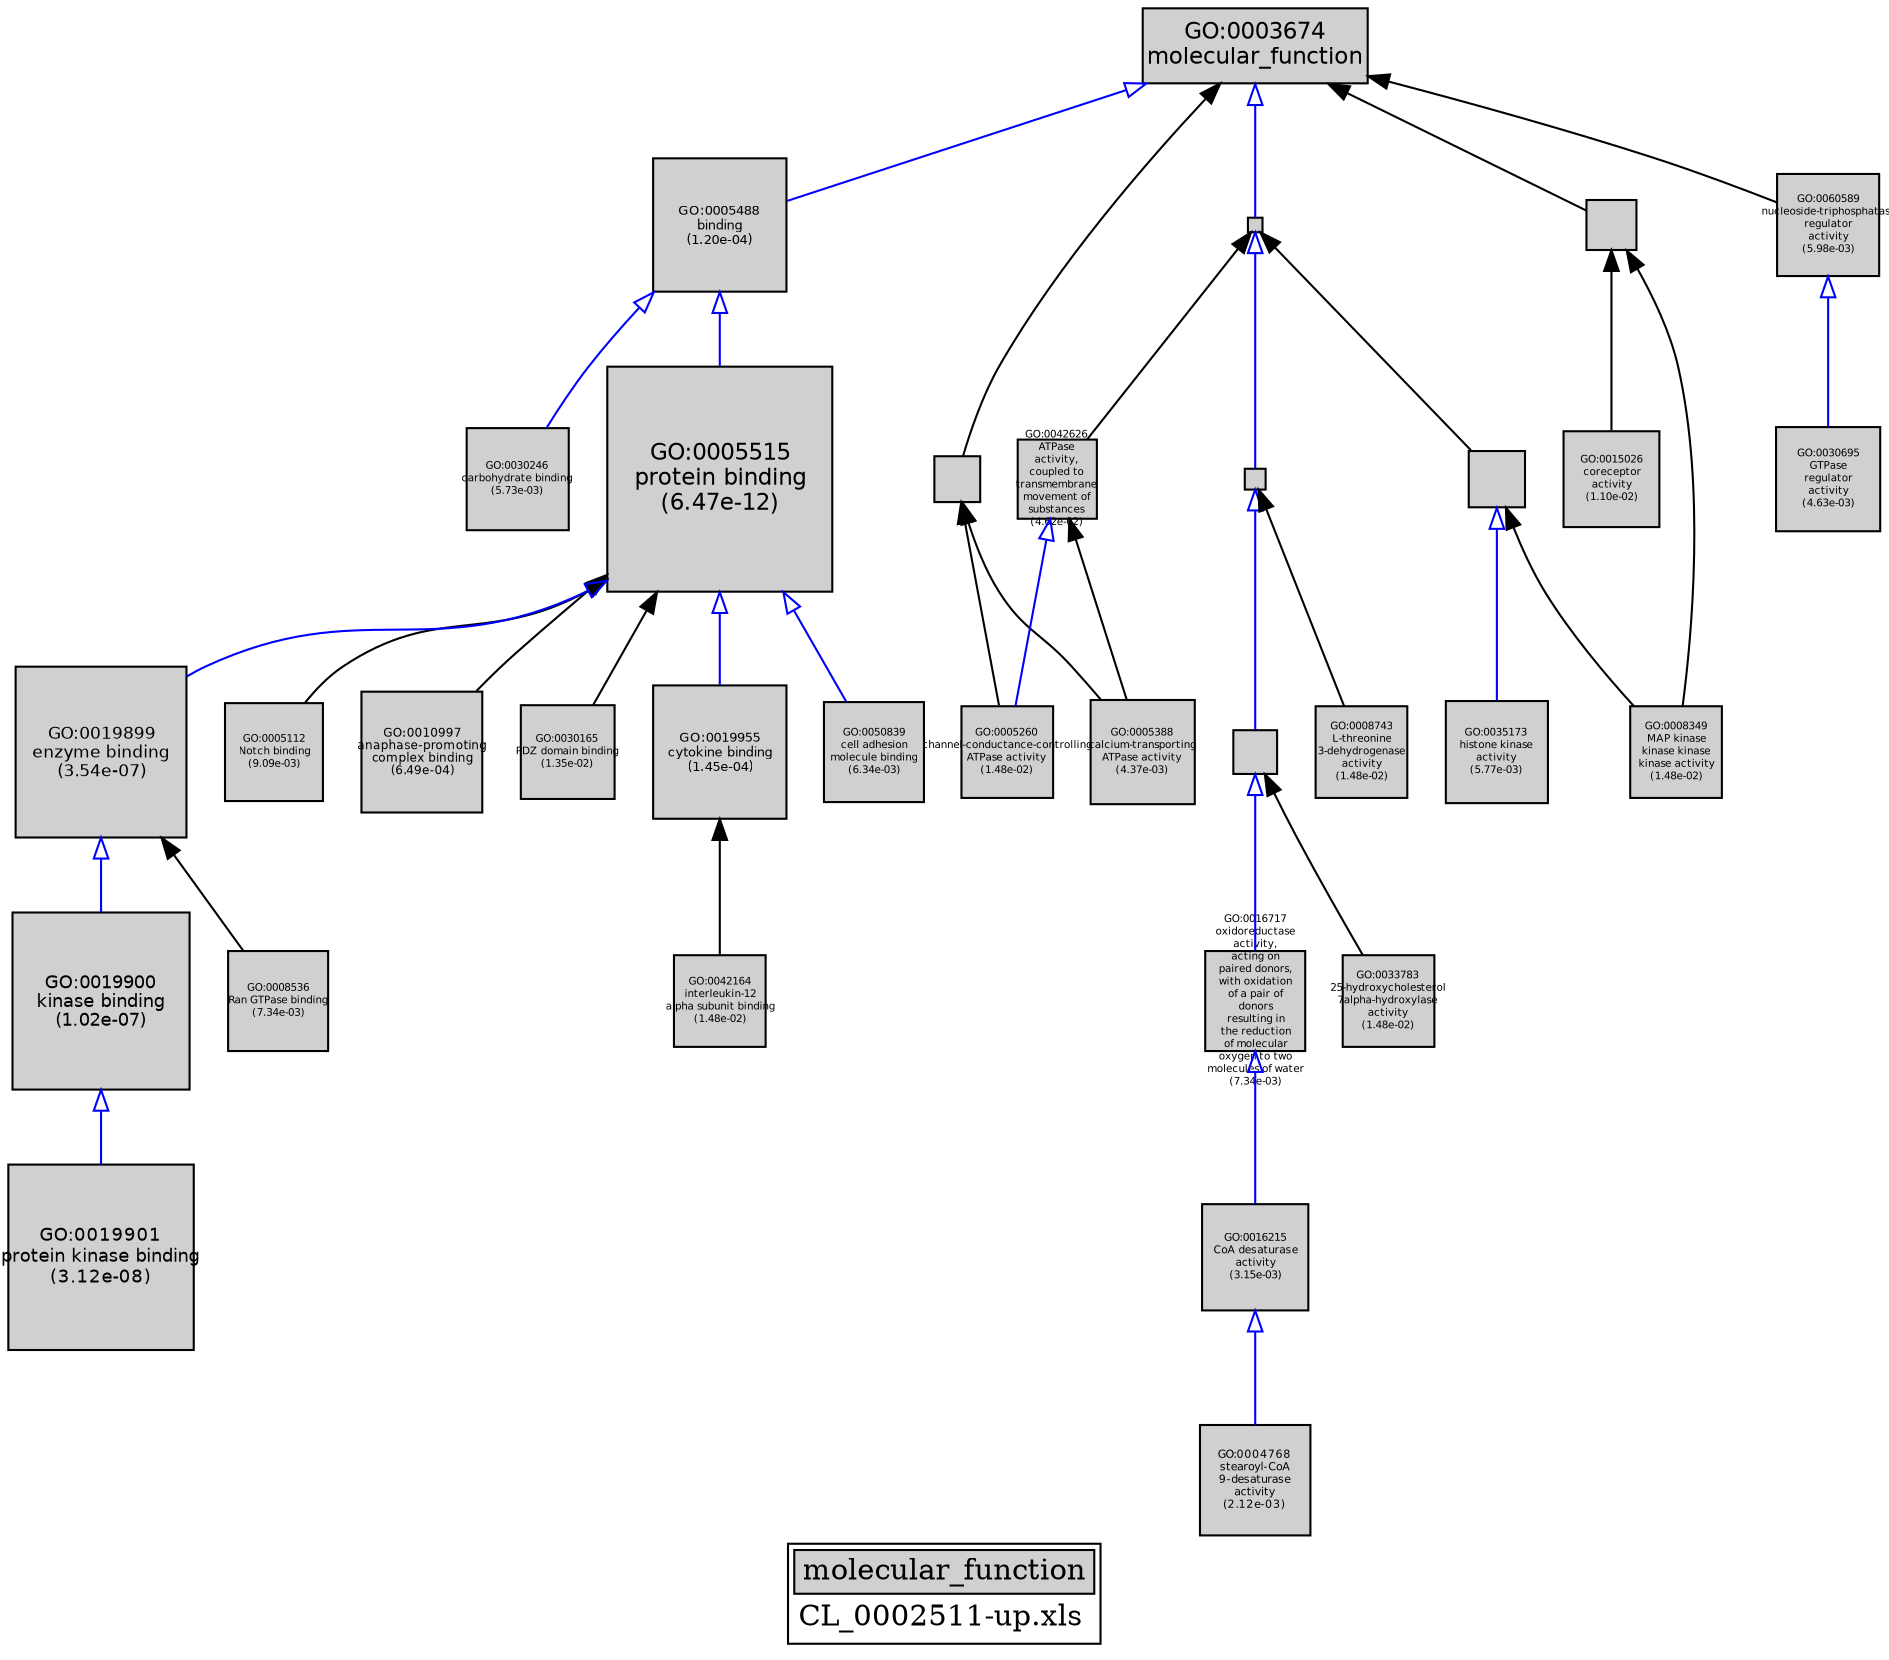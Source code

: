 digraph "molecular_function" {
graph [ bgcolor = "#FFFFFF", label = <<TABLE COLOR="black" BGCOLOR="white"><TR><TD COLSPAN="2" BGCOLOR="#D0D0D0"><FONT COLOR="black">molecular_function</FONT></TD></TR><TR><TD BORDER="0">CL_0002511-up.xls</TD></TR></TABLE>> ];
node [ fontname = "Helvetica" ];

subgraph "nodes" {

node [ style = "filled", fixedsize = "true", width = 1, shape = "box", fontsize = 9, fillcolor = "#D0D0D0", fontcolor = "black", color = "black" ];

"GO:0008536" [ URL = "#GO:0008536", label = <<TABLE BORDER="0"><TR><TD>GO:0008536<BR/>Ran GTPase binding<BR/>(7.34e-03)</TD></TR></TABLE>>, width = 0.661216529133, shape = "box", fontsize = 5.0, height = 0.661216529133 ];
"GO:0030246" [ URL = "#GO:0030246", label = <<TABLE BORDER="0"><TR><TD>GO:0030246<BR/>carbohydrate binding<BR/>(5.73e-03)</TD></TR></TABLE>>, width = 0.677315970871, shape = "box", fontsize = 5.0, height = 0.677315970871 ];
"GO:0005112" [ URL = "#GO:0005112", label = <<TABLE BORDER="0"><TR><TD>GO:0005112<BR/>Notch binding<BR/>(9.09e-03)</TD></TR></TABLE>>, width = 0.647035446781, shape = "box", fontsize = 5.0, height = 0.647035446781 ];
"GO:0019900" [ URL = "#GO:0019900", label = <<TABLE BORDER="0"><TR><TD>GO:0019900<BR/>kinase binding<BR/>(1.02e-07)</TD></TR></TABLE>>, width = 1.18729891999, shape = "box", fontsize = 8.54855222394, height = 1.18729891999 ];
"GO:0016215" [ URL = "#GO:0016215", label = <<TABLE BORDER="0"><TR><TD>GO:0016215<BR/>CoA desaturase<BR/>activity<BR/>(3.15e-03)</TD></TR></TABLE>>, width = 0.714682901599, shape = "box", fontsize = 5.14571689151, height = 0.714682901599 ];
"GO:0008349" [ URL = "#GO:0008349", label = <<TABLE BORDER="0"><TR><TD>GO:0008349<BR/>MAP kinase<BR/>kinase kinase<BR/>kinase activity<BR/>(1.48e-02)</TD></TR></TABLE>>, width = 0.6133535088, shape = "box", fontsize = 5.0, height = 0.6133535088 ];
"GO:0019901" [ URL = "#GO:0019901", label = <<TABLE BORDER="0"><TR><TD>GO:0019901<BR/>protein kinase binding<BR/>(3.12e-08)</TD></TR></TABLE>>, width = 1.22984474172, shape = "box", fontsize = 8.85488214038, height = 1.22984474172 ];
"GO:0015075" [ URL = "#GO:0015075", label = "", width = 0.308653570156, shape = "box", height = 0.308653570156 ];
"GO:0016491" [ URL = "#GO:0016491", label = "", width = 0.132845493279, shape = "box", height = 0.132845493279 ];
"GO:0042626" [ URL = "#GO:0042626", label = <<TABLE BORDER="0"><TR><TD>GO:0042626<BR/>ATPase<BR/>activity,<BR/>coupled to<BR/>transmembrane<BR/>movement of<BR/>substances<BR/>(4.62e-02)</TD></TR></TABLE>>, width = 0.526593816888, shape = "box", fontsize = 5.0, height = 0.526593816888 ];
"GO:0004871" [ URL = "#GO:0004871", label = "", width = 0.333099577046, shape = "box", height = 0.333099577046 ];
"GO:0005488" [ URL = "#GO:0005488", label = <<TABLE BORDER="0"><TR><TD>GO:0005488<BR/>binding<BR/>(1.20e-04)</TD></TR></TABLE>>, width = 0.891564525274, shape = "box", fontsize = 6.41926458198, height = 0.891564525274 ];
"GO:0003674" [ URL = "#GO:0003674", label = <<TABLE BORDER="0"><TR><TD>GO:0003674<BR/>molecular_function</TD></TR></TABLE>>, width = 1.5, shape = "box", fontsize = 10.8 ];
"GO:0005388" [ URL = "#GO:0005388", label = <<TABLE BORDER="0"><TR><TD>GO:0005388<BR/>calcium-transporting<BR/>ATPase activity<BR/>(4.37e-03)</TD></TR></TABLE>>, width = 0.694528149961, shape = "box", fontsize = 5.00060267972, height = 0.694528149961 ];
"GO:0010997" [ URL = "#GO:0010997", label = <<TABLE BORDER="0"><TR><TD>GO:0010997<BR/>anaphase-promoting<BR/>complex binding<BR/>(6.49e-04)</TD></TR></TABLE>>, width = 0.805070873368, shape = "box", fontsize = 5.79651028825, height = 0.805070873368 ];
"GO:0015026" [ URL = "#GO:0015026", label = <<TABLE BORDER="0"><TR><TD>GO:0015026<BR/>coreceptor<BR/>activity<BR/>(1.10e-02)</TD></TR></TABLE>>, width = 0.634078251092, shape = "box", fontsize = 5.0, height = 0.634078251092 ];
"GO:0030165" [ URL = "#GO:0030165", label = <<TABLE BORDER="0"><TR><TD>GO:0030165<BR/>PDZ domain binding<BR/>(1.35e-02)</TD></TR></TABLE>>, width = 0.620108737816, shape = "box", fontsize = 5.0, height = 0.620108737816 ];
"GO:0033783" [ URL = "#GO:0033783", label = <<TABLE BORDER="0"><TR><TD>GO:0033783<BR/>25-hydroxycholesterol<BR/>7alpha-hydroxylase<BR/>activity<BR/>(1.48e-02)</TD></TR></TABLE>>, width = 0.6133535088, shape = "box", fontsize = 5.0, height = 0.6133535088 ];
"GO:0003824" [ URL = "#GO:0003824", label = "", width = 0.10103978035, shape = "box", height = 0.10103978035 ];
"GO:0042164" [ URL = "#GO:0042164", label = <<TABLE BORDER="0"><TR><TD>GO:0042164<BR/>interleukin-12<BR/>alpha subunit binding<BR/>(1.48e-02)</TD></TR></TABLE>>, width = 0.6133535088, shape = "box", fontsize = 5.0, height = 0.6133535088 ];
"GO:0004768" [ URL = "#GO:0004768", label = <<TABLE BORDER="0"><TR><TD>GO:0004768<BR/>stearoyl-CoA<BR/>9-desaturase<BR/>activity<BR/>(2.12e-03)</TD></TR></TABLE>>, width = 0.738357137809, shape = "box", fontsize = 5.31617139223, height = 0.738357137809 ];
"GO:0016705" [ URL = "#GO:0016705", label = "", width = 0.296557022064, shape = "box", height = 0.296557022064 ];
"GO:0060589" [ URL = "#GO:0060589", label = <<TABLE BORDER="0"><TR><TD>GO:0060589<BR/>nucleoside-triphosphatase<BR/>regulator<BR/>activity<BR/>(5.98e-03)</TD></TR></TABLE>>, width = 0.674649441466, shape = "box", fontsize = 5.0, height = 0.674649441466 ];
"GO:0019955" [ URL = "#GO:0019955", label = <<TABLE BORDER="0"><TR><TD>GO:0019955<BR/>cytokine binding<BR/>(1.45e-04)</TD></TR></TABLE>>, width = 0.882220254191, shape = "box", fontsize = 6.35198583017, height = 0.882220254191 ];
"GO:0005260" [ URL = "#GO:0005260", label = <<TABLE BORDER="0"><TR><TD>GO:0005260<BR/>channel-conductance-controlling<BR/>ATPase activity<BR/>(1.48e-02)</TD></TR></TABLE>>, width = 0.6133535088, shape = "box", fontsize = 5.0, height = 0.6133535088 ];
"GO:0050839" [ URL = "#GO:0050839", label = <<TABLE BORDER="0"><TR><TD>GO:0050839<BR/>cell adhesion<BR/>molecule binding<BR/>(6.34e-03)</TD></TR></TABLE>>, width = 0.670849513536, shape = "box", fontsize = 5.0, height = 0.670849513536 ];
"GO:0030695" [ URL = "#GO:0030695", label = <<TABLE BORDER="0"><TR><TD>GO:0030695<BR/>GTPase<BR/>regulator<BR/>activity<BR/>(4.63e-03)</TD></TR></TABLE>>, width = 0.690824746811, shape = "box", fontsize = 5.0, height = 0.690824746811 ];
"GO:0005515" [ URL = "#GO:0005515", label = <<TABLE BORDER="0"><TR><TD>GO:0005515<BR/>protein binding<BR/>(6.47e-12)</TD></TR></TABLE>>, width = 1.5, shape = "box", fontsize = 10.8, height = 1.5 ];
"GO:0008743" [ URL = "#GO:0008743", label = <<TABLE BORDER="0"><TR><TD>GO:0008743<BR/>L-threonine<BR/>3-dehydrogenase<BR/>activity<BR/>(1.48e-02)</TD></TR></TABLE>>, width = 0.6133535088, shape = "box", fontsize = 5.0, height = 0.6133535088 ];
"GO:0016717" [ URL = "#GO:0016717", label = <<TABLE BORDER="0"><TR><TD>GO:0016717<BR/>oxidoreductase<BR/>activity,<BR/>acting on<BR/>paired donors,<BR/>with oxidation<BR/>of a pair of<BR/>donors<BR/>resulting in<BR/>the reduction<BR/>of molecular<BR/>oxygen to two<BR/>molecules of water<BR/>(7.34e-03)</TD></TR></TABLE>>, width = 0.661216529133, shape = "box", fontsize = 5.0, height = 0.661216529133 ];
"GO:0004672" [ URL = "#GO:0004672", label = "", width = 0.381857793624, shape = "box", height = 0.381857793624 ];
"GO:0035173" [ URL = "#GO:0035173", label = <<TABLE BORDER="0"><TR><TD>GO:0035173<BR/>histone kinase<BR/>activity<BR/>(5.77e-03)</TD></TR></TABLE>>, width = 0.676910564225, shape = "box", fontsize = 5.0, height = 0.676910564225 ];
"GO:0019899" [ URL = "#GO:0019899", label = <<TABLE BORDER="0"><TR><TD>GO:0019899<BR/>enzyme binding<BR/>(3.54e-07)</TD></TR></TABLE>>, width = 1.14083948236, shape = "box", fontsize = 8.21404427299, height = 1.14083948236 ];
}
subgraph "edges" {


edge [ dir = "back", weight = 1 ];
subgraph "regulates" {


edge [ color = "cyan", arrowtail = "none" ];
subgraph "positive" {


edge [ color = "green", arrowtail = "vee" ];
}
subgraph "negative" {


edge [ color = "red", arrowtail = "tee" ];
}
}
subgraph "part_of" {


edge [ color = "purple", arrowtail = "diamond", weight = 2.5 ];
}
subgraph "is_a" {


edge [ color = "blue", arrowtail = "empty", weight = 5.0 ];
"GO:0005488" -> "GO:0005515";
"GO:0019899" -> "GO:0019900";
"GO:0060589" -> "GO:0030695";
"GO:0042626" -> "GO:0005260";
"GO:0004672" -> "GO:0035173";
"GO:0003824" -> "GO:0016491";
"GO:0003674" -> "GO:0005488";
"GO:0016491" -> "GO:0016705";
"GO:0005515" -> "GO:0019955";
"GO:0005488" -> "GO:0030246";
"GO:0005515" -> "GO:0019899";
"GO:0016717" -> "GO:0016215";
"GO:0016705" -> "GO:0016717";
"GO:0003674" -> "GO:0003824";
"GO:0016215" -> "GO:0004768";
"GO:0019900" -> "GO:0019901";
"GO:0005515" -> "GO:0050839";
}
"GO:0003824" -> "GO:0042626";
"GO:0004871" -> "GO:0008349";
"GO:0003674" -> "GO:0015075";
"GO:0015075" -> "GO:0005260";
"GO:0042626" -> "GO:0005388";
"GO:0004672" -> "GO:0008349";
"GO:0015075" -> "GO:0005388";
"GO:0003674" -> "GO:0004871";
"GO:0016491" -> "GO:0008743";
"GO:0003824" -> "GO:0004672";
"GO:0004871" -> "GO:0015026";
"GO:0016705" -> "GO:0033783";
"GO:0005515" -> "GO:0030165";
"GO:0019899" -> "GO:0008536";
"GO:0005515" -> "GO:0005112";
"GO:0019955" -> "GO:0042164";
"GO:0005515" -> "GO:0010997";
"GO:0003674" -> "GO:0060589";
}
}
